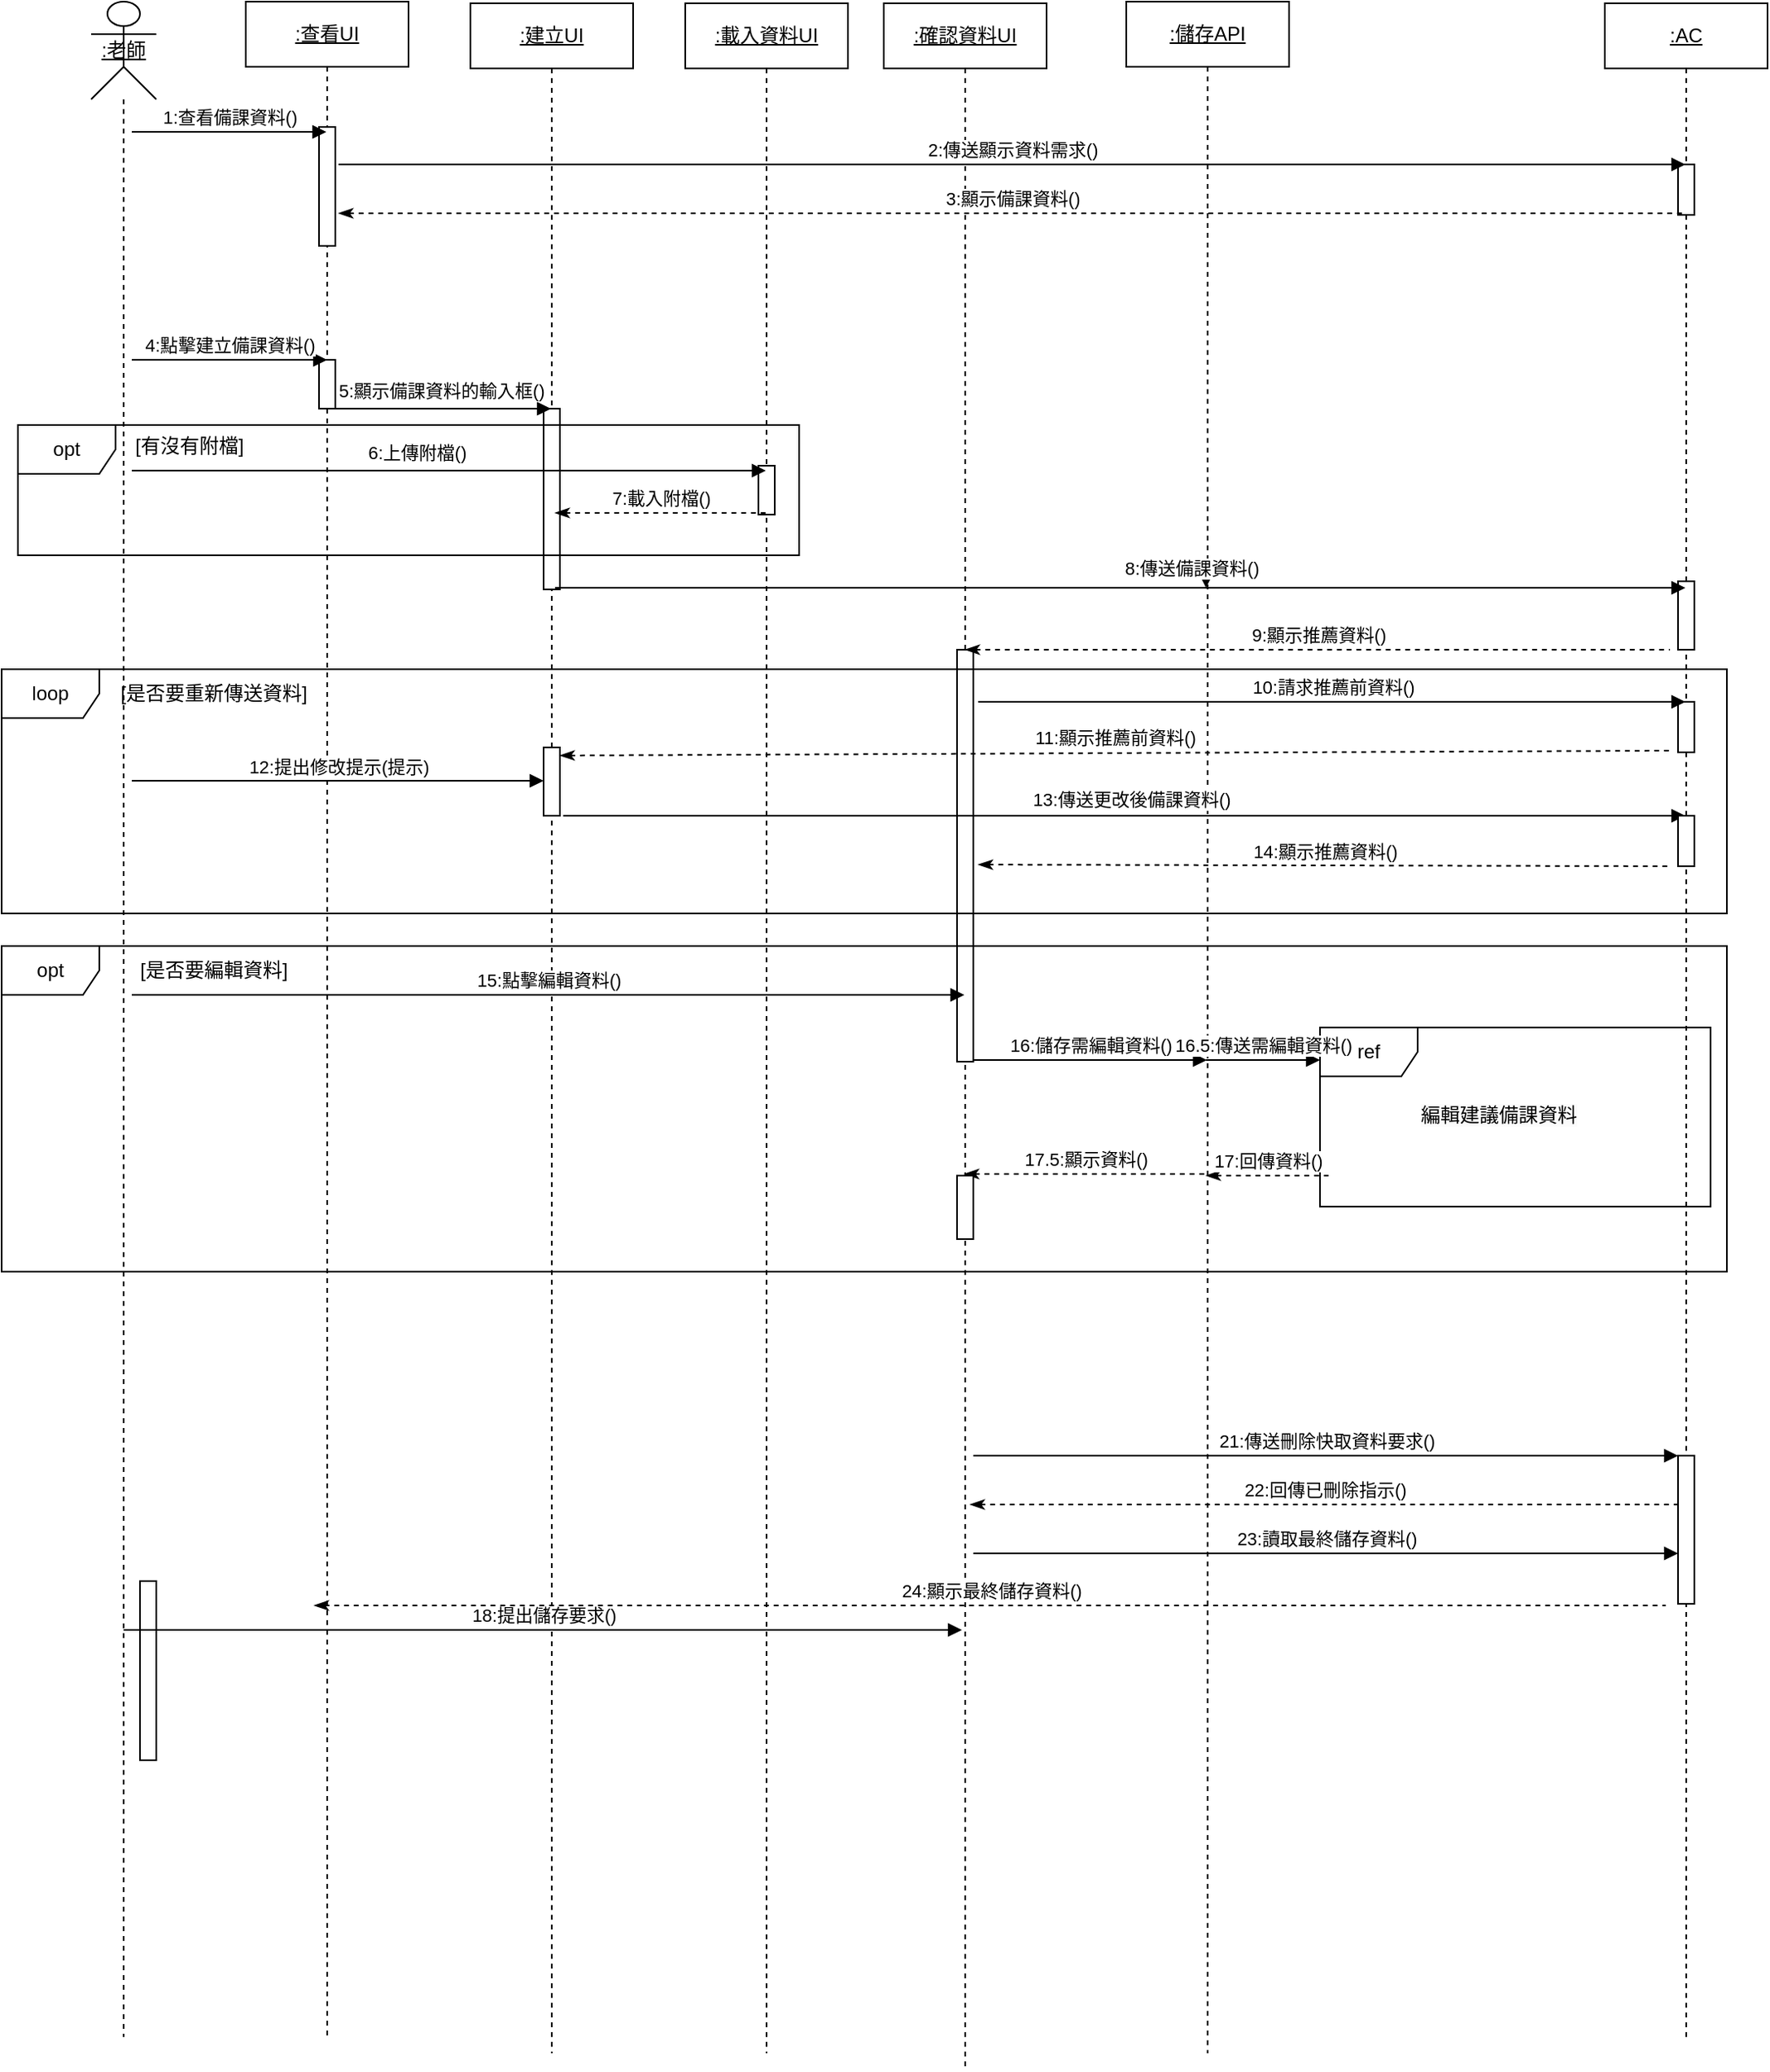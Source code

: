 <mxfile version="25.0.3">
  <diagram name="第 1 页" id="O-JAYGMxtfNgu9QWobxc">
    <mxGraphModel dx="4593" dy="558" grid="1" gridSize="10" guides="1" tooltips="1" connect="1" arrows="1" fold="1" page="1" pageScale="1" pageWidth="3300" pageHeight="4681" math="0" shadow="0">
      <root>
        <mxCell id="0" />
        <mxCell id="1" parent="0" />
        <mxCell id="cSUb0s7sQzvSsTjn1v_9-1" value="&lt;u&gt;:老師&lt;/u&gt;" style="shape=umlLifeline;perimeter=lifelinePerimeter;whiteSpace=wrap;html=1;container=1;dropTarget=0;collapsible=0;recursiveResize=0;outlineConnect=0;portConstraint=eastwest;newEdgeStyle={&quot;curved&quot;:0,&quot;rounded&quot;:0};participant=umlActor;size=60;" parent="1" vertex="1">
          <mxGeometry x="15" y="30" width="40" height="1250" as="geometry" />
        </mxCell>
        <mxCell id="cSUb0s7sQzvSsTjn1v_9-2" value="&lt;u&gt;:查看UI&lt;/u&gt;" style="shape=umlLifeline;perimeter=lifelinePerimeter;whiteSpace=wrap;html=1;container=1;dropTarget=0;collapsible=0;recursiveResize=0;outlineConnect=0;portConstraint=eastwest;newEdgeStyle={&quot;curved&quot;:0,&quot;rounded&quot;:0};" parent="1" vertex="1">
          <mxGeometry x="110" y="30" width="100" height="1250" as="geometry" />
        </mxCell>
        <mxCell id="cSUb0s7sQzvSsTjn1v_9-3" value="" style="html=1;points=[[0,0,0,0,5],[0,1,0,0,-5],[1,0,0,0,5],[1,1,0,0,-5]];perimeter=orthogonalPerimeter;outlineConnect=0;targetShapes=umlLifeline;portConstraint=eastwest;newEdgeStyle={&quot;curved&quot;:0,&quot;rounded&quot;:0};" parent="cSUb0s7sQzvSsTjn1v_9-2" vertex="1">
          <mxGeometry x="45" y="77" width="10" height="73" as="geometry" />
        </mxCell>
        <mxCell id="cSUb0s7sQzvSsTjn1v_9-4" value="" style="html=1;points=[[0,0,0,0,5],[0,1,0,0,-5],[1,0,0,0,5],[1,1,0,0,-5]];perimeter=orthogonalPerimeter;outlineConnect=0;targetShapes=umlLifeline;portConstraint=eastwest;newEdgeStyle={&quot;curved&quot;:0,&quot;rounded&quot;:0};" parent="cSUb0s7sQzvSsTjn1v_9-2" vertex="1">
          <mxGeometry x="45" y="220" width="10" height="30" as="geometry" />
        </mxCell>
        <mxCell id="cSUb0s7sQzvSsTjn1v_9-6" value="&lt;u&gt;:建立UI&lt;/u&gt;" style="shape=umlLifeline;perimeter=lifelinePerimeter;whiteSpace=wrap;html=1;container=1;dropTarget=0;collapsible=0;recursiveResize=0;outlineConnect=0;portConstraint=eastwest;newEdgeStyle={&quot;curved&quot;:0,&quot;rounded&quot;:0};" parent="1" vertex="1">
          <mxGeometry x="248" y="31" width="100" height="1259" as="geometry" />
        </mxCell>
        <mxCell id="cSUb0s7sQzvSsTjn1v_9-7" value="" style="html=1;points=[[0,0,0,0,5],[0,1,0,0,-5],[1,0,0,0,5],[1,1,0,0,-5]];perimeter=orthogonalPerimeter;outlineConnect=0;targetShapes=umlLifeline;portConstraint=eastwest;newEdgeStyle={&quot;curved&quot;:0,&quot;rounded&quot;:0};" parent="cSUb0s7sQzvSsTjn1v_9-6" vertex="1">
          <mxGeometry x="45" y="249" width="10" height="111" as="geometry" />
        </mxCell>
        <mxCell id="cSUb0s7sQzvSsTjn1v_9-8" value="&lt;u&gt;:確認資料UI&lt;/u&gt;" style="shape=umlLifeline;perimeter=lifelinePerimeter;whiteSpace=wrap;html=1;container=1;dropTarget=0;collapsible=0;recursiveResize=0;outlineConnect=0;portConstraint=eastwest;newEdgeStyle={&quot;curved&quot;:0,&quot;rounded&quot;:0};" parent="1" vertex="1">
          <mxGeometry x="502" y="31" width="100" height="1269" as="geometry" />
        </mxCell>
        <mxCell id="cSUb0s7sQzvSsTjn1v_9-9" value="" style="html=1;points=[[0,0,0,0,5],[0,1,0,0,-5],[1,0,0,0,5],[1,1,0,0,-5]];perimeter=orthogonalPerimeter;outlineConnect=0;targetShapes=umlLifeline;portConstraint=eastwest;newEdgeStyle={&quot;curved&quot;:0,&quot;rounded&quot;:0};" parent="cSUb0s7sQzvSsTjn1v_9-8" vertex="1">
          <mxGeometry x="45" y="397" width="10" height="253" as="geometry" />
        </mxCell>
        <mxCell id="cSUb0s7sQzvSsTjn1v_9-13" value="&lt;u&gt;:儲存API&lt;/u&gt;" style="shape=umlLifeline;perimeter=lifelinePerimeter;whiteSpace=wrap;html=1;container=1;dropTarget=0;collapsible=0;recursiveResize=0;outlineConnect=0;portConstraint=eastwest;newEdgeStyle={&quot;curved&quot;:0,&quot;rounded&quot;:0};" parent="1" vertex="1">
          <mxGeometry x="651" y="30" width="100" height="1260" as="geometry" />
        </mxCell>
        <mxCell id="cSUb0s7sQzvSsTjn1v_9-14" value="&lt;u&gt;:AC&lt;/u&gt;" style="shape=umlLifeline;perimeter=lifelinePerimeter;whiteSpace=wrap;html=1;container=1;dropTarget=0;collapsible=0;recursiveResize=0;outlineConnect=0;portConstraint=eastwest;newEdgeStyle={&quot;curved&quot;:0,&quot;rounded&quot;:0};" parent="1" vertex="1">
          <mxGeometry x="945" y="31" width="100" height="1249" as="geometry" />
        </mxCell>
        <mxCell id="cSUb0s7sQzvSsTjn1v_9-15" value="" style="html=1;points=[[0,0,0,0,5],[0,1,0,0,-5],[1,0,0,0,5],[1,1,0,0,-5]];perimeter=orthogonalPerimeter;outlineConnect=0;targetShapes=umlLifeline;portConstraint=eastwest;newEdgeStyle={&quot;curved&quot;:0,&quot;rounded&quot;:0};" parent="cSUb0s7sQzvSsTjn1v_9-14" vertex="1">
          <mxGeometry x="45" y="99" width="10" height="31" as="geometry" />
        </mxCell>
        <mxCell id="cSUb0s7sQzvSsTjn1v_9-16" value="" style="html=1;points=[[0,0,0,0,5],[0,1,0,0,-5],[1,0,0,0,5],[1,1,0,0,-5]];perimeter=orthogonalPerimeter;outlineConnect=0;targetShapes=umlLifeline;portConstraint=eastwest;newEdgeStyle={&quot;curved&quot;:0,&quot;rounded&quot;:0};" parent="cSUb0s7sQzvSsTjn1v_9-14" vertex="1">
          <mxGeometry x="45" y="429" width="10" height="31" as="geometry" />
        </mxCell>
        <mxCell id="cSUb0s7sQzvSsTjn1v_9-17" value="" style="html=1;points=[[0,0,0,0,5],[0,1,0,0,-5],[1,0,0,0,5],[1,1,0,0,-5]];perimeter=orthogonalPerimeter;outlineConnect=0;targetShapes=umlLifeline;portConstraint=eastwest;newEdgeStyle={&quot;curved&quot;:0,&quot;rounded&quot;:0};" parent="cSUb0s7sQzvSsTjn1v_9-14" vertex="1">
          <mxGeometry x="45" y="355" width="10" height="42" as="geometry" />
        </mxCell>
        <mxCell id="cSUb0s7sQzvSsTjn1v_9-20" value="1:查看備課資料()" style="html=1;verticalAlign=bottom;endArrow=block;curved=0;rounded=0;" parent="1" target="cSUb0s7sQzvSsTjn1v_9-2" edge="1">
          <mxGeometry width="80" relative="1" as="geometry">
            <mxPoint x="40" y="110" as="sourcePoint" />
            <mxPoint x="120" y="110" as="targetPoint" />
          </mxGeometry>
        </mxCell>
        <mxCell id="cSUb0s7sQzvSsTjn1v_9-21" value="2:傳送顯示資料需求()" style="html=1;verticalAlign=bottom;endArrow=block;curved=0;rounded=0;" parent="1" target="cSUb0s7sQzvSsTjn1v_9-14" edge="1">
          <mxGeometry width="80" relative="1" as="geometry">
            <mxPoint x="167" y="130" as="sourcePoint" />
            <mxPoint x="287" y="130" as="targetPoint" />
          </mxGeometry>
        </mxCell>
        <mxCell id="cSUb0s7sQzvSsTjn1v_9-22" value="3:顯示備課資料()" style="html=1;verticalAlign=bottom;endArrow=none;curved=0;rounded=0;startArrow=classicThin;startFill=1;endFill=0;dashed=1;" parent="1" target="cSUb0s7sQzvSsTjn1v_9-14" edge="1">
          <mxGeometry width="80" relative="1" as="geometry">
            <mxPoint x="167" y="160" as="sourcePoint" />
            <mxPoint x="877" y="160" as="targetPoint" />
          </mxGeometry>
        </mxCell>
        <mxCell id="cSUb0s7sQzvSsTjn1v_9-23" value="4:點擊建立備課資料()" style="html=1;verticalAlign=bottom;endArrow=block;curved=0;rounded=0;" parent="1" edge="1">
          <mxGeometry width="80" relative="1" as="geometry">
            <mxPoint x="40" y="250" as="sourcePoint" />
            <mxPoint x="160" y="250" as="targetPoint" />
          </mxGeometry>
        </mxCell>
        <mxCell id="cSUb0s7sQzvSsTjn1v_9-24" value="" style="html=1;verticalAlign=bottom;endArrow=block;curved=0;rounded=0;" parent="1" edge="1">
          <mxGeometry width="80" relative="1" as="geometry">
            <mxPoint x="160" y="280" as="sourcePoint" />
            <mxPoint x="297.5" y="280" as="targetPoint" />
          </mxGeometry>
        </mxCell>
        <mxCell id="cSUb0s7sQzvSsTjn1v_9-25" value="5:顯示備課資料的輸入框()" style="edgeLabel;html=1;align=center;verticalAlign=middle;resizable=0;points=[];" parent="cSUb0s7sQzvSsTjn1v_9-24" vertex="1" connectable="0">
          <mxGeometry x="-0.244" y="1" relative="1" as="geometry">
            <mxPoint x="18" y="-10" as="offset" />
          </mxGeometry>
        </mxCell>
        <mxCell id="cSUb0s7sQzvSsTjn1v_9-26" value="&lt;u&gt;:載入資料UI&lt;/u&gt;" style="shape=umlLifeline;perimeter=lifelinePerimeter;whiteSpace=wrap;html=1;container=1;dropTarget=0;collapsible=0;recursiveResize=0;outlineConnect=0;portConstraint=eastwest;newEdgeStyle={&quot;curved&quot;:0,&quot;rounded&quot;:0};" parent="1" vertex="1">
          <mxGeometry x="380" y="31" width="100" height="1259" as="geometry" />
        </mxCell>
        <mxCell id="cSUb0s7sQzvSsTjn1v_9-27" value="" style="html=1;points=[[0,0,0,0,5],[0,1,0,0,-5],[1,0,0,0,5],[1,1,0,0,-5]];perimeter=orthogonalPerimeter;outlineConnect=0;targetShapes=umlLifeline;portConstraint=eastwest;newEdgeStyle={&quot;curved&quot;:0,&quot;rounded&quot;:0};" parent="cSUb0s7sQzvSsTjn1v_9-26" vertex="1">
          <mxGeometry x="45" y="284" width="10" height="30" as="geometry" />
        </mxCell>
        <mxCell id="cSUb0s7sQzvSsTjn1v_9-28" value="opt" style="shape=umlFrame;whiteSpace=wrap;html=1;pointerEvents=0;" parent="1" vertex="1">
          <mxGeometry x="-30" y="290" width="480" height="80" as="geometry" />
        </mxCell>
        <mxCell id="cSUb0s7sQzvSsTjn1v_9-29" value="[有沒有附檔]" style="text;html=1;align=center;verticalAlign=middle;resizable=0;points=[];autosize=1;strokeColor=none;fillColor=none;" parent="1" vertex="1">
          <mxGeometry x="30" y="288" width="90" height="30" as="geometry" />
        </mxCell>
        <mxCell id="cSUb0s7sQzvSsTjn1v_9-30" value="&lt;div&gt;&lt;br&gt;&lt;/div&gt;&lt;div&gt;&lt;br&gt;&lt;/div&gt;" style="html=1;verticalAlign=bottom;endArrow=block;curved=0;rounded=0;" parent="1" target="cSUb0s7sQzvSsTjn1v_9-26" edge="1">
          <mxGeometry width="80" relative="1" as="geometry">
            <mxPoint x="40" y="318" as="sourcePoint" />
            <mxPoint x="167.5" y="318" as="targetPoint" />
          </mxGeometry>
        </mxCell>
        <mxCell id="cSUb0s7sQzvSsTjn1v_9-31" value="6:上傳附檔()" style="edgeLabel;html=1;align=center;verticalAlign=middle;resizable=0;points=[];" parent="cSUb0s7sQzvSsTjn1v_9-30" vertex="1" connectable="0">
          <mxGeometry x="-0.101" y="3" relative="1" as="geometry">
            <mxPoint y="-8" as="offset" />
          </mxGeometry>
        </mxCell>
        <mxCell id="cSUb0s7sQzvSsTjn1v_9-32" value="7:載入附檔()" style="html=1;verticalAlign=bottom;endArrow=none;curved=0;rounded=0;startArrow=classicThin;startFill=1;endFill=0;dashed=1;" parent="1" edge="1">
          <mxGeometry width="80" relative="1" as="geometry">
            <mxPoint x="300" y="344" as="sourcePoint" />
            <mxPoint x="430" y="344" as="targetPoint" />
          </mxGeometry>
        </mxCell>
        <mxCell id="cSUb0s7sQzvSsTjn1v_9-33" value="" style="html=1;verticalAlign=bottom;endArrow=block;curved=0;rounded=0;" parent="1" edge="1">
          <mxGeometry width="80" relative="1" as="geometry">
            <mxPoint x="700" y="386" as="sourcePoint" />
            <mxPoint x="700" y="390" as="targetPoint" />
          </mxGeometry>
        </mxCell>
        <mxCell id="cSUb0s7sQzvSsTjn1v_9-34" value="8:傳送備課資料()" style="edgeLabel;html=1;align=center;verticalAlign=middle;resizable=0;points=[];" parent="cSUb0s7sQzvSsTjn1v_9-33" vertex="1" connectable="0">
          <mxGeometry x="0.038" relative="1" as="geometry">
            <mxPoint x="-9" y="-10" as="offset" />
          </mxGeometry>
        </mxCell>
        <mxCell id="cSUb0s7sQzvSsTjn1v_9-35" value="9:顯示推薦資料()" style="html=1;verticalAlign=bottom;endArrow=none;curved=0;rounded=0;startArrow=classicThin;startFill=1;endFill=0;dashed=1;" parent="1" source="cSUb0s7sQzvSsTjn1v_9-8" edge="1">
          <mxGeometry x="0.003" width="80" relative="1" as="geometry">
            <mxPoint x="696.5" y="428" as="sourcePoint" />
            <mxPoint x="985" y="428" as="targetPoint" />
            <mxPoint as="offset" />
          </mxGeometry>
        </mxCell>
        <mxCell id="cSUb0s7sQzvSsTjn1v_9-36" value="loop" style="shape=umlFrame;whiteSpace=wrap;html=1;pointerEvents=0;" parent="1" vertex="1">
          <mxGeometry x="-40" y="440" width="1060" height="150" as="geometry" />
        </mxCell>
        <mxCell id="cSUb0s7sQzvSsTjn1v_9-37" value="10:請求推薦前資料()" style="html=1;verticalAlign=bottom;endArrow=block;curved=0;rounded=0;" parent="1" target="cSUb0s7sQzvSsTjn1v_9-14" edge="1">
          <mxGeometry width="80" relative="1" as="geometry">
            <mxPoint x="560" y="460" as="sourcePoint" />
            <mxPoint x="640" y="460" as="targetPoint" />
          </mxGeometry>
        </mxCell>
        <mxCell id="cSUb0s7sQzvSsTjn1v_9-38" value="11:顯示推薦前資料()" style="html=1;verticalAlign=bottom;endArrow=none;curved=0;rounded=0;startArrow=classicThin;startFill=1;endFill=0;dashed=1;exitX=1;exitY=0;exitDx=0;exitDy=5;exitPerimeter=0;" parent="1" source="cSUb0s7sQzvSsTjn1v_9-39" edge="1">
          <mxGeometry width="80" relative="1" as="geometry">
            <mxPoint x="450" y="490" as="sourcePoint" />
            <mxPoint x="985.5" y="490" as="targetPoint" />
          </mxGeometry>
        </mxCell>
        <mxCell id="cSUb0s7sQzvSsTjn1v_9-39" value="" style="html=1;points=[[0,0,0,0,5],[0,1,0,0,-5],[1,0,0,0,5],[1,1,0,0,-5]];perimeter=orthogonalPerimeter;outlineConnect=0;targetShapes=umlLifeline;portConstraint=eastwest;newEdgeStyle={&quot;curved&quot;:0,&quot;rounded&quot;:0};" parent="1" vertex="1">
          <mxGeometry x="293" y="488" width="10" height="42" as="geometry" />
        </mxCell>
        <mxCell id="cSUb0s7sQzvSsTjn1v_9-40" value="" style="html=1;verticalAlign=bottom;endArrow=block;curved=0;rounded=0;" parent="1" target="cSUb0s7sQzvSsTjn1v_9-14" edge="1">
          <mxGeometry width="80" relative="1" as="geometry">
            <mxPoint x="305" y="530" as="sourcePoint" />
            <mxPoint x="843" y="530" as="targetPoint" />
          </mxGeometry>
        </mxCell>
        <mxCell id="cSUb0s7sQzvSsTjn1v_9-41" value="13:傳送更改後備課資料()" style="edgeLabel;html=1;align=center;verticalAlign=middle;resizable=0;points=[];" parent="cSUb0s7sQzvSsTjn1v_9-40" vertex="1" connectable="0">
          <mxGeometry x="0.038" relative="1" as="geometry">
            <mxPoint x="-9" y="-10" as="offset" />
          </mxGeometry>
        </mxCell>
        <mxCell id="cSUb0s7sQzvSsTjn1v_9-42" value="[是否要重新傳送資料]" style="text;html=1;align=center;verticalAlign=middle;resizable=0;points=[];autosize=1;strokeColor=none;fillColor=none;" parent="1" vertex="1">
          <mxGeometry x="20" y="440" width="140" height="30" as="geometry" />
        </mxCell>
        <mxCell id="cSUb0s7sQzvSsTjn1v_9-43" value="12:提出修改提示(提示)" style="html=1;verticalAlign=bottom;endArrow=block;curved=0;rounded=0;" parent="1" target="cSUb0s7sQzvSsTjn1v_9-39" edge="1">
          <mxGeometry width="80" relative="1" as="geometry">
            <mxPoint x="40" y="508.5" as="sourcePoint" />
            <mxPoint x="160" y="508.5" as="targetPoint" />
          </mxGeometry>
        </mxCell>
        <mxCell id="cSUb0s7sQzvSsTjn1v_9-44" value="" style="html=1;points=[[0,0,0,0,5],[0,1,0,0,-5],[1,0,0,0,5],[1,1,0,0,-5]];perimeter=orthogonalPerimeter;outlineConnect=0;targetShapes=umlLifeline;portConstraint=eastwest;newEdgeStyle={&quot;curved&quot;:0,&quot;rounded&quot;:0};" parent="1" vertex="1">
          <mxGeometry x="990" y="530" width="10" height="31" as="geometry" />
        </mxCell>
        <mxCell id="cSUb0s7sQzvSsTjn1v_9-45" value="14:顯示推薦資料()" style="html=1;verticalAlign=bottom;endArrow=none;curved=0;rounded=0;startArrow=classicThin;startFill=1;endFill=0;dashed=1;" parent="1" edge="1">
          <mxGeometry width="80" relative="1" as="geometry">
            <mxPoint x="560" y="560" as="sourcePoint" />
            <mxPoint x="985.5" y="561" as="targetPoint" />
          </mxGeometry>
        </mxCell>
        <mxCell id="cSUb0s7sQzvSsTjn1v_9-46" value="opt" style="shape=umlFrame;whiteSpace=wrap;html=1;pointerEvents=0;" parent="1" vertex="1">
          <mxGeometry x="-40" y="610" width="1060" height="200" as="geometry" />
        </mxCell>
        <mxCell id="cSUb0s7sQzvSsTjn1v_9-47" value="[是否要編輯資料]" style="text;html=1;align=center;verticalAlign=middle;resizable=0;points=[];autosize=1;strokeColor=none;fillColor=none;" parent="1" vertex="1">
          <mxGeometry x="35" y="610" width="110" height="30" as="geometry" />
        </mxCell>
        <mxCell id="cSUb0s7sQzvSsTjn1v_9-50" value="" style="html=1;verticalAlign=bottom;endArrow=block;curved=0;rounded=0;" parent="1" target="cSUb0s7sQzvSsTjn1v_9-14" edge="1">
          <mxGeometry width="80" relative="1" as="geometry">
            <mxPoint x="300" y="390" as="sourcePoint" />
            <mxPoint x="696" y="390" as="targetPoint" />
          </mxGeometry>
        </mxCell>
        <mxCell id="cSUb0s7sQzvSsTjn1v_9-51" value="15:點擊編輯資料()" style="html=1;verticalAlign=bottom;endArrow=block;curved=0;rounded=0;" parent="1" edge="1">
          <mxGeometry x="0.001" width="80" relative="1" as="geometry">
            <mxPoint x="40" y="640" as="sourcePoint" />
            <mxPoint x="551.5" y="640" as="targetPoint" />
            <mxPoint as="offset" />
          </mxGeometry>
        </mxCell>
        <mxCell id="cSUb0s7sQzvSsTjn1v_9-61" value="17.5:顯示資料()" style="html=1;verticalAlign=bottom;endArrow=none;curved=0;rounded=0;startArrow=classicThin;startFill=1;endFill=0;dashed=1;" parent="1" target="cSUb0s7sQzvSsTjn1v_9-13" edge="1">
          <mxGeometry width="80" relative="1" as="geometry">
            <mxPoint x="551.5" y="750" as="sourcePoint" />
            <mxPoint x="650" y="750" as="targetPoint" />
          </mxGeometry>
        </mxCell>
        <mxCell id="cSUb0s7sQzvSsTjn1v_9-62" value="" style="html=1;points=[[0,0,0,0,5],[0,1,0,0,-5],[1,0,0,0,5],[1,1,0,0,-5]];perimeter=orthogonalPerimeter;outlineConnect=0;targetShapes=umlLifeline;portConstraint=eastwest;newEdgeStyle={&quot;curved&quot;:0,&quot;rounded&quot;:0};" parent="1" vertex="1">
          <mxGeometry x="547" y="751" width="10" height="39" as="geometry" />
        </mxCell>
        <mxCell id="GXKdgMsnnEw2hDHPbhKI-5" value="" style="html=1;points=[[0,0,0,0,5],[0,1,0,0,-5],[1,0,0,0,5],[1,1,0,0,-5]];perimeter=orthogonalPerimeter;outlineConnect=0;targetShapes=umlLifeline;portConstraint=eastwest;newEdgeStyle={&quot;curved&quot;:0,&quot;rounded&quot;:0};" parent="1" vertex="1">
          <mxGeometry x="990" y="923" width="10" height="91" as="geometry" />
        </mxCell>
        <mxCell id="cSUb0s7sQzvSsTjn1v_9-67" value="16:儲存需編輯資料()" style="html=1;verticalAlign=bottom;endArrow=block;curved=0;rounded=0;" parent="1" target="cSUb0s7sQzvSsTjn1v_9-13" edge="1">
          <mxGeometry width="80" relative="1" as="geometry">
            <mxPoint x="557" y="680" as="sourcePoint" />
            <mxPoint x="650" y="680" as="targetPoint" />
          </mxGeometry>
        </mxCell>
        <mxCell id="GXKdgMsnnEw2hDHPbhKI-14" value="22:回傳已刪除指示()" style="html=1;verticalAlign=bottom;endArrow=none;curved=0;rounded=0;startArrow=classicThin;startFill=1;endFill=0;dashed=1;" parent="1" edge="1">
          <mxGeometry width="80" relative="1" as="geometry">
            <mxPoint x="555" y="953" as="sourcePoint" />
            <mxPoint x="990" y="953" as="targetPoint" />
          </mxGeometry>
        </mxCell>
        <mxCell id="cSUb0s7sQzvSsTjn1v_9-69" value="ref" style="shape=umlFrame;whiteSpace=wrap;html=1;pointerEvents=0;" parent="1" vertex="1">
          <mxGeometry x="770" y="660" width="240" height="110" as="geometry" />
        </mxCell>
        <mxCell id="cSUb0s7sQzvSsTjn1v_9-70" value="&lt;span style=&quot;color: rgb(0, 0, 0); font-family: Helvetica; font-size: 12px; font-style: normal; font-variant-ligatures: normal; font-variant-caps: normal; font-weight: 400; letter-spacing: normal; orphans: 2; text-align: center; text-indent: 0px; text-transform: none; widows: 2; word-spacing: 0px; -webkit-text-stroke-width: 0px; white-space: normal; background-color: rgb(251, 251, 251); text-decoration-thickness: initial; text-decoration-style: initial; text-decoration-color: initial; display: inline !important; float: none;&quot;&gt;編輯建議備課資料&lt;/span&gt;" style="text;whiteSpace=wrap;html=1;" parent="1" vertex="1">
          <mxGeometry x="830" y="700" width="130" height="40" as="geometry" />
        </mxCell>
        <mxCell id="GXKdgMsnnEw2hDHPbhKI-17" value="16.5:傳送需編輯資料()" style="html=1;verticalAlign=bottom;endArrow=block;curved=0;rounded=0;" parent="1" edge="1">
          <mxGeometry width="80" relative="1" as="geometry">
            <mxPoint x="700" y="680" as="sourcePoint" />
            <mxPoint x="770" y="680" as="targetPoint" />
          </mxGeometry>
        </mxCell>
        <mxCell id="GXKdgMsnnEw2hDHPbhKI-18" value="17:回傳資料()" style="html=1;verticalAlign=bottom;endArrow=none;curved=0;rounded=0;startArrow=classicThin;startFill=1;endFill=0;dashed=1;" parent="1" edge="1">
          <mxGeometry width="80" relative="1" as="geometry">
            <mxPoint x="700" y="751" as="sourcePoint" />
            <mxPoint x="775.25" y="751" as="targetPoint" />
          </mxGeometry>
        </mxCell>
        <mxCell id="cSUb0s7sQzvSsTjn1v_9-5" value="" style="html=1;points=[[0,0,0,0,5],[0,1,0,0,-5],[1,0,0,0,5],[1,1,0,0,-5]];perimeter=orthogonalPerimeter;outlineConnect=0;targetShapes=umlLifeline;portConstraint=eastwest;newEdgeStyle={&quot;curved&quot;:0,&quot;rounded&quot;:0};" parent="1" vertex="1">
          <mxGeometry x="45" y="1000" width="10" height="110" as="geometry" />
        </mxCell>
        <mxCell id="cSUb0s7sQzvSsTjn1v_9-63" value="18:提出儲存要求()" style="html=1;verticalAlign=bottom;endArrow=block;curved=0;rounded=0;" parent="1" edge="1">
          <mxGeometry width="80" relative="1" as="geometry">
            <mxPoint x="35" y="1030" as="sourcePoint" />
            <mxPoint x="550" y="1030" as="targetPoint" />
          </mxGeometry>
        </mxCell>
        <mxCell id="GXKdgMsnnEw2hDHPbhKI-6" value="24:顯示最終儲存資料()" style="html=1;verticalAlign=bottom;endArrow=none;curved=0;rounded=0;startArrow=classicThin;startFill=1;endFill=0;dashed=1;" parent="1" edge="1">
          <mxGeometry width="80" relative="1" as="geometry">
            <mxPoint x="152" y="1015" as="sourcePoint" />
            <mxPoint x="982.5" y="1015" as="targetPoint" />
          </mxGeometry>
        </mxCell>
        <mxCell id="GXKdgMsnnEw2hDHPbhKI-15" value="23:讀取最終儲存資料()" style="html=1;verticalAlign=bottom;endArrow=block;curved=0;rounded=0;" parent="1" target="GXKdgMsnnEw2hDHPbhKI-5" edge="1">
          <mxGeometry x="0.002" width="80" relative="1" as="geometry">
            <mxPoint x="557" y="983" as="sourcePoint" />
            <mxPoint x="700" y="983" as="targetPoint" />
            <mxPoint as="offset" />
          </mxGeometry>
        </mxCell>
        <mxCell id="GXKdgMsnnEw2hDHPbhKI-4" value="21:傳送刪除快取資料要求()" style="html=1;verticalAlign=bottom;endArrow=block;curved=0;rounded=0;" parent="1" edge="1">
          <mxGeometry width="80" relative="1" as="geometry">
            <mxPoint x="557" y="923" as="sourcePoint" />
            <mxPoint x="990" y="923" as="targetPoint" />
          </mxGeometry>
        </mxCell>
      </root>
    </mxGraphModel>
  </diagram>
</mxfile>
